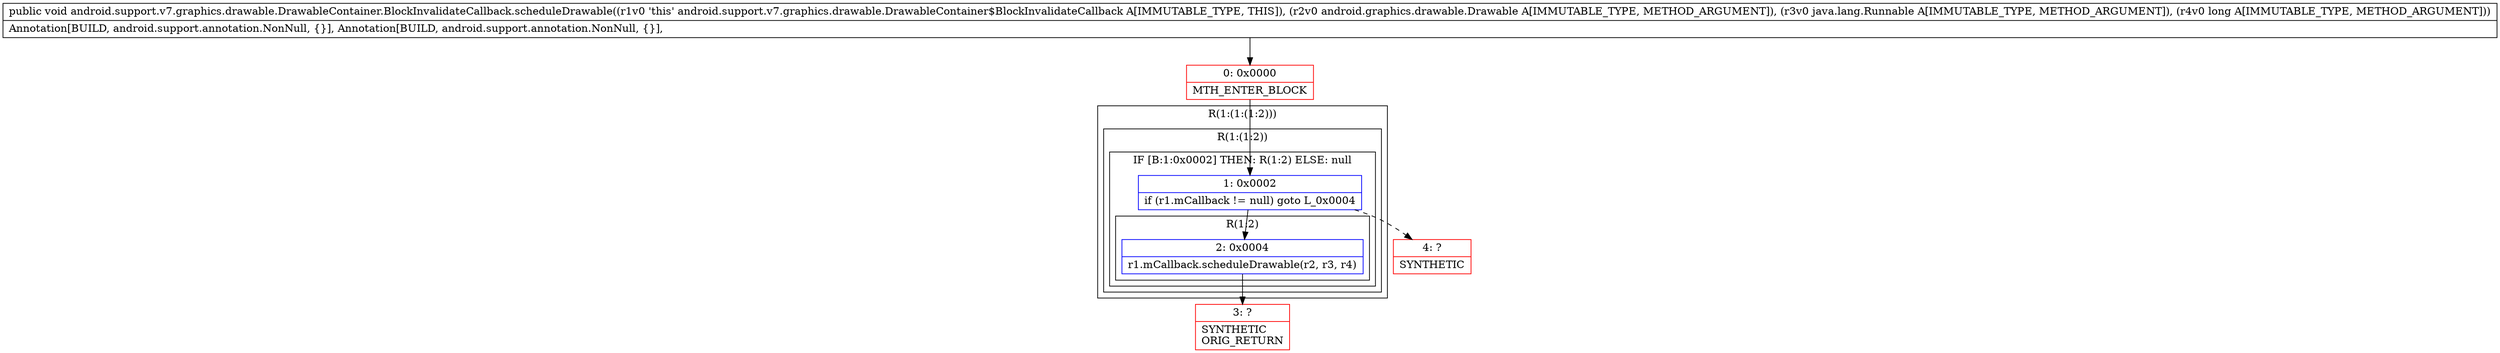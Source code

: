 digraph "CFG forandroid.support.v7.graphics.drawable.DrawableContainer.BlockInvalidateCallback.scheduleDrawable(Landroid\/graphics\/drawable\/Drawable;Ljava\/lang\/Runnable;J)V" {
subgraph cluster_Region_1941993078 {
label = "R(1:(1:(1:2)))";
node [shape=record,color=blue];
subgraph cluster_Region_1075892570 {
label = "R(1:(1:2))";
node [shape=record,color=blue];
subgraph cluster_IfRegion_666274143 {
label = "IF [B:1:0x0002] THEN: R(1:2) ELSE: null";
node [shape=record,color=blue];
Node_1 [shape=record,label="{1\:\ 0x0002|if (r1.mCallback != null) goto L_0x0004\l}"];
subgraph cluster_Region_1277661353 {
label = "R(1:2)";
node [shape=record,color=blue];
Node_2 [shape=record,label="{2\:\ 0x0004|r1.mCallback.scheduleDrawable(r2, r3, r4)\l}"];
}
}
}
}
Node_0 [shape=record,color=red,label="{0\:\ 0x0000|MTH_ENTER_BLOCK\l}"];
Node_3 [shape=record,color=red,label="{3\:\ ?|SYNTHETIC\lORIG_RETURN\l}"];
Node_4 [shape=record,color=red,label="{4\:\ ?|SYNTHETIC\l}"];
MethodNode[shape=record,label="{public void android.support.v7.graphics.drawable.DrawableContainer.BlockInvalidateCallback.scheduleDrawable((r1v0 'this' android.support.v7.graphics.drawable.DrawableContainer$BlockInvalidateCallback A[IMMUTABLE_TYPE, THIS]), (r2v0 android.graphics.drawable.Drawable A[IMMUTABLE_TYPE, METHOD_ARGUMENT]), (r3v0 java.lang.Runnable A[IMMUTABLE_TYPE, METHOD_ARGUMENT]), (r4v0 long A[IMMUTABLE_TYPE, METHOD_ARGUMENT]))  | Annotation[BUILD, android.support.annotation.NonNull, \{\}], Annotation[BUILD, android.support.annotation.NonNull, \{\}], \l}"];
MethodNode -> Node_0;
Node_1 -> Node_2;
Node_1 -> Node_4[style=dashed];
Node_2 -> Node_3;
Node_0 -> Node_1;
}

